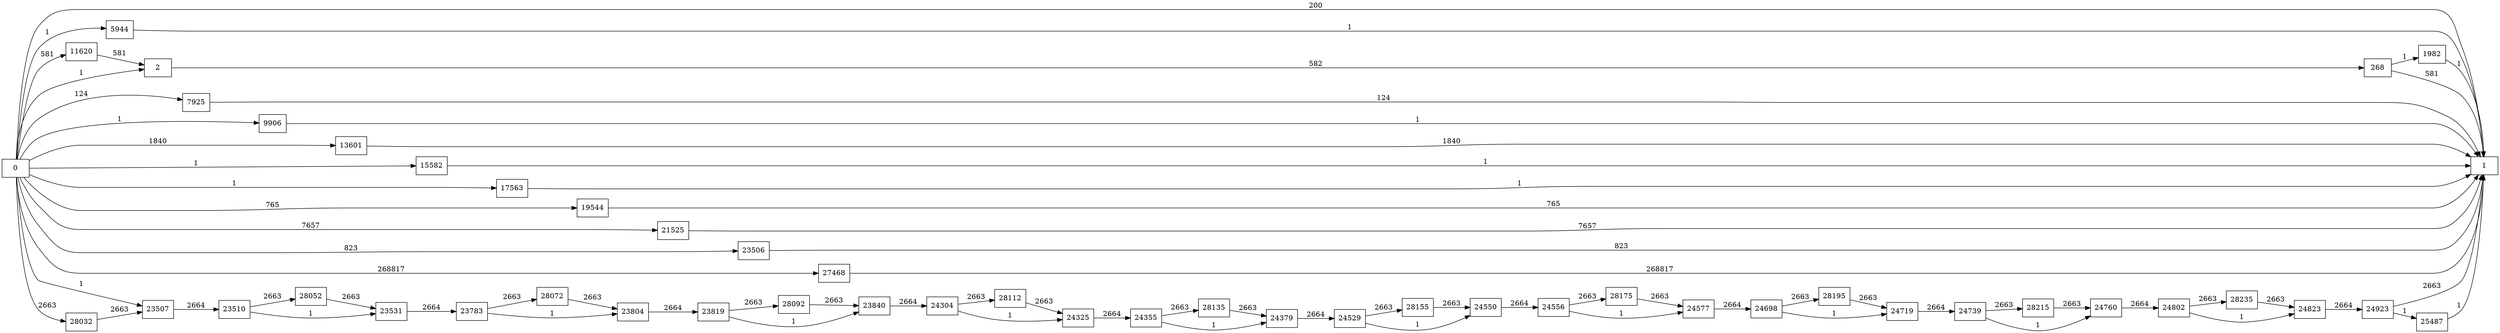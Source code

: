 digraph {
	graph [rankdir=LR]
	node [shape=rectangle]
	2 -> 268 [label=582]
	268 -> 1 [label=581]
	268 -> 1982 [label=1]
	1982 -> 1 [label=1]
	5944 -> 1 [label=1]
	7925 -> 1 [label=124]
	9906 -> 1 [label=1]
	11620 -> 2 [label=581]
	13601 -> 1 [label=1840]
	15582 -> 1 [label=1]
	17563 -> 1 [label=1]
	19544 -> 1 [label=765]
	21525 -> 1 [label=7657]
	23506 -> 1 [label=823]
	23507 -> 23510 [label=2664]
	23510 -> 23531 [label=1]
	23510 -> 28052 [label=2663]
	23531 -> 23783 [label=2664]
	23783 -> 23804 [label=1]
	23783 -> 28072 [label=2663]
	23804 -> 23819 [label=2664]
	23819 -> 23840 [label=1]
	23819 -> 28092 [label=2663]
	23840 -> 24304 [label=2664]
	24304 -> 24325 [label=1]
	24304 -> 28112 [label=2663]
	24325 -> 24355 [label=2664]
	24355 -> 24379 [label=1]
	24355 -> 28135 [label=2663]
	24379 -> 24529 [label=2664]
	24529 -> 24550 [label=1]
	24529 -> 28155 [label=2663]
	24550 -> 24556 [label=2664]
	24556 -> 24577 [label=1]
	24556 -> 28175 [label=2663]
	24577 -> 24698 [label=2664]
	24698 -> 24719 [label=1]
	24698 -> 28195 [label=2663]
	24719 -> 24739 [label=2664]
	24739 -> 24760 [label=1]
	24739 -> 28215 [label=2663]
	24760 -> 24802 [label=2664]
	24802 -> 24823 [label=1]
	24802 -> 28235 [label=2663]
	24823 -> 24923 [label=2664]
	24923 -> 1 [label=2663]
	24923 -> 25487 [label=1]
	25487 -> 1 [label=1]
	27468 -> 1 [label=268817]
	28032 -> 23507 [label=2663]
	28052 -> 23531 [label=2663]
	28072 -> 23804 [label=2663]
	28092 -> 23840 [label=2663]
	28112 -> 24325 [label=2663]
	28135 -> 24379 [label=2663]
	28155 -> 24550 [label=2663]
	28175 -> 24577 [label=2663]
	28195 -> 24719 [label=2663]
	28215 -> 24760 [label=2663]
	28235 -> 24823 [label=2663]
	0 -> 2 [label=1]
	0 -> 23507 [label=1]
	0 -> 1 [label=200]
	0 -> 5944 [label=1]
	0 -> 7925 [label=124]
	0 -> 9906 [label=1]
	0 -> 11620 [label=581]
	0 -> 13601 [label=1840]
	0 -> 15582 [label=1]
	0 -> 17563 [label=1]
	0 -> 19544 [label=765]
	0 -> 21525 [label=7657]
	0 -> 23506 [label=823]
	0 -> 27468 [label=268817]
	0 -> 28032 [label=2663]
}
